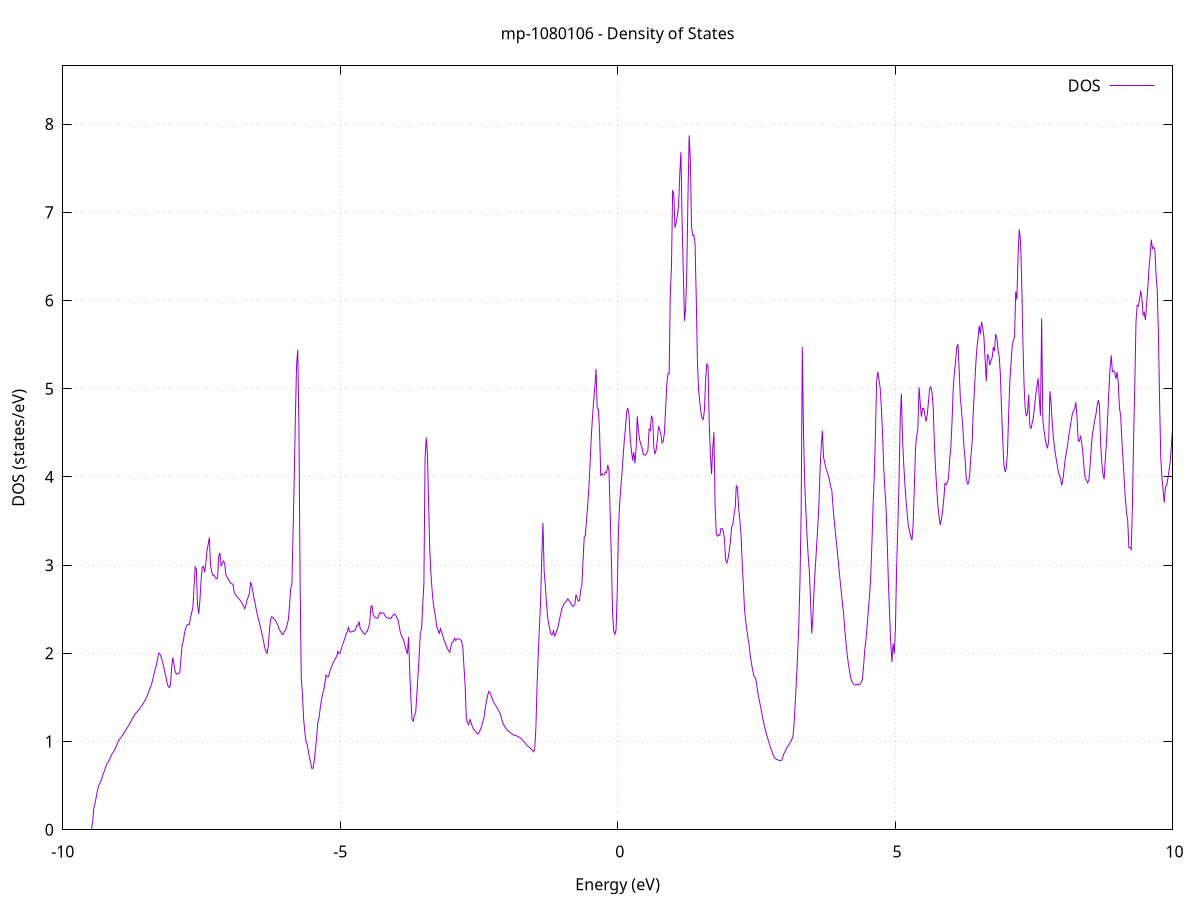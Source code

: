 set title 'mp-1080106 - Density of States'
set xlabel 'Energy (eV)'
set ylabel 'DOS (states/eV)'
set grid
set xrange [-10:10]
set yrange [0:8.660]
set xzeroaxis lt -1
set terminal png size 800,600
set output 'mp-1080106_dos_gnuplot.png'
plot '-' using 1:2 with lines title 'DOS'
-23.677100 0.000000
-23.655800 0.000000
-23.634600 0.000000
-23.613300 0.000000
-23.592100 0.000000
-23.570800 0.000000
-23.549600 0.000000
-23.528300 0.000000
-23.507100 0.000000
-23.485800 0.000000
-23.464600 0.000000
-23.443400 0.000000
-23.422100 0.000000
-23.400900 0.000000
-23.379600 0.000000
-23.358400 0.000000
-23.337100 0.000000
-23.315900 0.000000
-23.294600 0.000000
-23.273400 0.000000
-23.252100 0.000000
-23.230900 0.000000
-23.209600 0.000000
-23.188400 0.000000
-23.167100 0.000000
-23.145900 0.000000
-23.124600 0.000000
-23.103400 0.000000
-23.082100 0.000000
-23.060900 0.000000
-23.039600 0.000000
-23.018400 0.000000
-22.997200 0.000000
-22.975900 0.000000
-22.954700 0.000000
-22.933400 0.000000
-22.912200 0.000000
-22.890900 0.000000
-22.869700 0.000000
-22.848400 0.000000
-22.827200 0.000000
-22.805900 0.000000
-22.784700 0.000000
-22.763400 0.000000
-22.742200 0.000000
-22.720900 0.000000
-22.699700 0.000000
-22.678400 0.000000
-22.657200 0.000000
-22.635900 0.000000
-22.614700 0.000000
-22.593400 0.000000
-22.572200 0.000000
-22.551000 0.000000
-22.529700 0.000000
-22.508500 0.000000
-22.487200 0.000000
-22.466000 0.000000
-22.444700 0.000000
-22.423500 0.000000
-22.402200 0.000000
-22.381000 0.000000
-22.359700 0.000000
-22.338500 0.000000
-22.317200 0.000000
-22.296000 0.000000
-22.274700 0.000000
-22.253500 0.000000
-22.232200 0.000000
-22.211000 0.000000
-22.189700 0.000000
-22.168500 0.000000
-22.147200 0.000000
-22.126000 0.000000
-22.104800 0.000000
-22.083500 0.000000
-22.062300 0.000000
-22.041000 0.000000
-22.019800 0.000000
-21.998500 0.000000
-21.977300 0.000000
-21.956000 0.000000
-21.934800 0.000000
-21.913500 0.000000
-21.892300 0.000000
-21.871000 0.000000
-21.849800 0.000000
-21.828500 0.000000
-21.807300 0.000000
-21.786000 0.000000
-21.764800 0.000000
-21.743500 1240.089900
-21.722300 81.276200
-21.701000 425.955100
-21.679800 113.403300
-21.658600 98.807900
-21.637300 430.445800
-21.616100 166.129800
-21.594800 257.179900
-21.573600 245.486700
-21.552300 227.219400
-21.531100 141.057400
-21.509800 408.120600
-21.488600 216.134100
-21.467300 426.040800
-21.446100 156.819800
-21.424800 442.219700
-21.403600 0.000000
-21.382300 0.000000
-21.361100 0.000000
-21.339800 0.000000
-21.318600 0.000000
-21.297300 0.000000
-21.276100 0.000000
-21.254800 0.000000
-21.233600 0.000000
-21.212400 0.000000
-21.191100 0.000000
-21.169900 0.000000
-21.148600 0.000000
-21.127400 0.000000
-21.106100 0.000000
-21.084900 0.000000
-21.063600 0.000000
-21.042400 0.000000
-21.021100 0.000000
-20.999900 0.000000
-20.978600 0.000000
-20.957400 0.000000
-20.936100 0.000000
-20.914900 0.000000
-20.893600 0.000000
-20.872400 0.000000
-20.851100 0.000000
-20.829900 0.000000
-20.808600 0.000000
-20.787400 0.000000
-20.766200 0.000000
-20.744900 0.000000
-20.723700 0.000000
-20.702400 0.000000
-20.681200 0.000000
-20.659900 0.000000
-20.638700 0.000000
-20.617400 0.000000
-20.596200 0.000000
-20.574900 0.000000
-20.553700 0.000000
-20.532400 0.000000
-20.511200 0.000000
-20.489900 0.000000
-20.468700 0.000000
-20.447400 0.000000
-20.426200 0.000000
-20.404900 0.000000
-20.383700 0.000000
-20.362400 0.000000
-20.341200 0.000000
-20.320000 0.000000
-20.298700 0.000000
-20.277500 0.000000
-20.256200 0.000000
-20.235000 0.000000
-20.213700 0.000000
-20.192500 0.000000
-20.171200 0.000000
-20.150000 0.000000
-20.128700 0.000000
-20.107500 0.000000
-20.086200 0.000000
-20.065000 0.000000
-20.043700 0.000000
-20.022500 0.000000
-20.001200 0.000000
-19.980000 0.000000
-19.958700 0.000000
-19.937500 0.000000
-19.916200 0.000000
-19.895000 0.000000
-19.873800 0.000000
-19.852500 0.000000
-19.831300 0.000000
-19.810000 0.000000
-19.788800 0.000000
-19.767500 0.000000
-19.746300 0.000000
-19.725000 0.000000
-19.703800 0.000000
-19.682500 0.000000
-19.661300 0.000000
-19.640000 0.000000
-19.618800 0.000000
-19.597500 0.000000
-19.576300 0.000000
-19.555000 0.000000
-19.533800 0.000000
-19.512500 0.000000
-19.491300 0.000000
-19.470000 0.000000
-19.448800 0.000000
-19.427600 0.000000
-19.406300 0.000000
-19.385100 0.000000
-19.363800 0.000000
-19.342600 0.000000
-19.321300 0.000000
-19.300100 0.000000
-19.278800 0.000000
-19.257600 0.000000
-19.236300 0.000000
-19.215100 0.000000
-19.193800 0.000000
-19.172600 0.000000
-19.151300 0.000000
-19.130100 0.000000
-19.108800 0.000000
-19.087600 0.000000
-19.066300 0.000000
-19.045100 0.000000
-19.023800 0.000000
-19.002600 0.000000
-18.981400 0.000000
-18.960100 0.000000
-18.938900 0.000000
-18.917600 0.000000
-18.896400 0.000000
-18.875100 0.000000
-18.853900 0.000000
-18.832600 0.000000
-18.811400 0.000000
-18.790100 0.000000
-18.768900 0.000000
-18.747600 0.000000
-18.726400 0.000000
-18.705100 0.000000
-18.683900 0.000000
-18.662600 0.000000
-18.641400 0.000000
-18.620100 0.000000
-18.598900 0.000000
-18.577600 0.000000
-18.556400 0.000000
-18.535200 0.000000
-18.513900 0.000000
-18.492700 0.000000
-18.471400 0.000000
-18.450200 0.000000
-18.428900 0.000000
-18.407700 0.000000
-18.386400 0.000000
-18.365200 0.000000
-18.343900 0.000000
-18.322700 0.000000
-18.301400 0.000000
-18.280200 0.000000
-18.258900 0.000000
-18.237700 0.000000
-18.216400 0.000000
-18.195200 0.000000
-18.173900 0.000000
-18.152700 0.000000
-18.131400 0.000000
-18.110200 0.000000
-18.089000 0.000000
-18.067700 0.000000
-18.046500 0.000000
-18.025200 0.000000
-18.004000 0.000000
-17.982700 0.000000
-17.961500 0.000000
-17.940200 0.000000
-17.919000 0.000000
-17.897700 0.000000
-17.876500 0.000000
-17.855200 0.000000
-17.834000 0.000000
-17.812700 0.000000
-17.791500 0.000000
-17.770200 0.000000
-17.749000 0.000000
-17.727700 0.000000
-17.706500 0.000000
-17.685200 0.000000
-17.664000 0.000000
-17.642800 0.000000
-17.621500 0.000000
-17.600300 0.000000
-17.579000 0.000000
-17.557800 0.000000
-17.536500 0.000000
-17.515300 0.000000
-17.494000 0.000000
-17.472800 0.000000
-17.451500 0.000000
-17.430300 0.000000
-17.409000 0.000000
-17.387800 0.000000
-17.366500 0.000000
-17.345300 0.000000
-17.324000 0.000000
-17.302800 0.000000
-17.281500 0.000000
-17.260300 0.000000
-17.239100 0.000000
-17.217800 0.000000
-17.196600 0.000000
-17.175300 0.000000
-17.154100 0.000000
-17.132800 0.000000
-17.111600 0.000000
-17.090300 0.000000
-17.069100 0.000000
-17.047800 0.000000
-17.026600 0.000000
-17.005300 0.000000
-16.984100 0.000000
-16.962800 0.000000
-16.941600 0.000000
-16.920300 0.000000
-16.899100 0.000000
-16.877800 0.000000
-16.856600 0.000000
-16.835300 0.000000
-16.814100 0.000000
-16.792900 0.000000
-16.771600 0.000000
-16.750400 0.000000
-16.729100 0.000000
-16.707900 0.000000
-16.686600 0.000000
-16.665400 0.000000
-16.644100 0.000000
-16.622900 0.000000
-16.601600 0.000000
-16.580400 0.000000
-16.559100 0.000000
-16.537900 0.000000
-16.516600 0.000000
-16.495400 0.000000
-16.474100 0.000000
-16.452900 0.000000
-16.431600 0.000000
-16.410400 0.000000
-16.389100 0.000000
-16.367900 0.000000
-16.346700 0.000000
-16.325400 0.000000
-16.304200 0.000000
-16.282900 0.000000
-16.261700 0.000000
-16.240400 0.000000
-16.219200 0.000000
-16.197900 0.000000
-16.176700 0.000000
-16.155400 0.000000
-16.134200 0.000000
-16.112900 0.000000
-16.091700 0.000000
-16.070400 0.000000
-16.049200 0.000000
-16.027900 0.000000
-16.006700 0.000000
-15.985400 0.000000
-15.964200 0.000000
-15.942900 0.000000
-15.921700 0.000000
-15.900500 0.000000
-15.879200 0.000000
-15.858000 0.000000
-15.836700 0.000000
-15.815500 0.000000
-15.794200 0.000000
-15.773000 0.000000
-15.751700 0.000000
-15.730500 0.000000
-15.709200 0.000000
-15.688000 0.000000
-15.666700 0.000000
-15.645500 0.000000
-15.624200 0.000000
-15.603000 0.000000
-15.581700 0.000000
-15.560500 0.000000
-15.539200 0.000000
-15.518000 0.000000
-15.496700 0.000000
-15.475500 0.000000
-15.454300 0.000000
-15.433000 0.000000
-15.411800 0.000000
-15.390500 0.000000
-15.369300 0.000000
-15.348000 0.000000
-15.326800 0.000000
-15.305500 0.000000
-15.284300 0.000000
-15.263000 0.000000
-15.241800 0.000000
-15.220500 0.000000
-15.199300 0.000000
-15.178000 0.000000
-15.156800 0.000000
-15.135500 0.000000
-15.114300 0.000000
-15.093000 0.000000
-15.071800 0.000000
-15.050500 0.000000
-15.029300 0.000000
-15.008100 0.000000
-14.986800 0.000000
-14.965600 0.000000
-14.944300 0.000000
-14.923100 0.000000
-14.901800 0.000000
-14.880600 0.000000
-14.859300 0.000000
-14.838100 0.000000
-14.816800 0.000000
-14.795600 0.000000
-14.774300 0.000000
-14.753100 0.000000
-14.731800 0.000000
-14.710600 0.000000
-14.689300 0.000000
-14.668100 0.000000
-14.646800 0.000000
-14.625600 0.000000
-14.604300 0.000000
-14.583100 0.000000
-14.561900 0.000000
-14.540600 0.000000
-14.519400 0.000000
-14.498100 0.000000
-14.476900 0.000000
-14.455600 0.000000
-14.434400 0.000000
-14.413100 0.000000
-14.391900 0.000000
-14.370600 0.000000
-14.349400 0.000000
-14.328100 0.000000
-14.306900 0.000000
-14.285600 0.000000
-14.264400 0.000000
-14.243100 0.000000
-14.221900 0.000000
-14.200600 0.000000
-14.179400 0.000000
-14.158100 0.000000
-14.136900 0.000000
-14.115700 0.000000
-14.094400 0.000000
-14.073200 0.000000
-14.051900 0.000000
-14.030700 0.000000
-14.009400 0.000000
-13.988200 0.000000
-13.966900 0.000000
-13.945700 0.000000
-13.924400 0.000000
-13.903200 0.000000
-13.881900 0.000000
-13.860700 0.000000
-13.839400 0.000000
-13.818200 0.000000
-13.796900 0.000000
-13.775700 0.000000
-13.754400 0.000000
-13.733200 0.000000
-13.711900 0.000000
-13.690700 0.000000
-13.669500 0.000000
-13.648200 0.000000
-13.627000 0.000000
-13.605700 0.000000
-13.584500 0.000000
-13.563200 0.000000
-13.542000 0.000000
-13.520700 0.000000
-13.499500 0.000000
-13.478200 0.000000
-13.457000 0.000000
-13.435700 0.000000
-13.414500 0.000000
-13.393200 0.000000
-13.372000 0.000000
-13.350700 0.000000
-13.329500 0.000000
-13.308200 0.000000
-13.287000 0.000000
-13.265700 0.000000
-13.244500 0.000000
-13.223300 0.000000
-13.202000 0.000000
-13.180800 0.000000
-13.159500 0.000000
-13.138300 0.000000
-13.117000 0.000000
-13.095800 0.000000
-13.074500 0.000000
-13.053300 0.000000
-13.032000 0.000000
-13.010800 0.000000
-12.989500 0.000000
-12.968300 0.000000
-12.947000 0.000000
-12.925800 0.000000
-12.904500 0.000000
-12.883300 0.000000
-12.862000 0.000000
-12.840800 0.000000
-12.819500 0.000000
-12.798300 0.000000
-12.777100 0.000000
-12.755800 0.000000
-12.734600 0.000000
-12.713300 0.000000
-12.692100 0.000000
-12.670800 0.000000
-12.649600 0.000000
-12.628300 0.000000
-12.607100 0.000000
-12.585800 0.000000
-12.564600 0.000000
-12.543300 0.000000
-12.522100 0.000000
-12.500800 0.000000
-12.479600 0.000000
-12.458300 0.000000
-12.437100 0.000000
-12.415800 0.000000
-12.394600 0.000000
-12.373300 0.000000
-12.352100 0.000000
-12.330900 0.000000
-12.309600 0.000000
-12.288400 0.000000
-12.267100 0.000000
-12.245900 0.000000
-12.224600 0.000000
-12.203400 0.000000
-12.182100 0.000000
-12.160900 0.000000
-12.139600 0.000000
-12.118400 0.000000
-12.097100 0.000000
-12.075900 0.000000
-12.054600 0.000000
-12.033400 0.000000
-12.012100 0.000000
-11.990900 0.000000
-11.969600 0.000000
-11.948400 0.000000
-11.927100 0.000000
-11.905900 0.000000
-11.884700 0.000000
-11.863400 0.000000
-11.842200 0.000000
-11.820900 0.000000
-11.799700 0.000000
-11.778400 0.000000
-11.757200 0.000000
-11.735900 0.000000
-11.714700 0.000000
-11.693400 0.000000
-11.672200 0.000000
-11.650900 0.000000
-11.629700 0.000000
-11.608400 0.000000
-11.587200 0.000000
-11.565900 0.000000
-11.544700 0.000000
-11.523400 0.000000
-11.502200 0.000000
-11.480900 0.000000
-11.459700 0.000000
-11.438500 0.000000
-11.417200 0.000000
-11.396000 0.000000
-11.374700 0.000000
-11.353500 0.000000
-11.332200 0.000000
-11.311000 0.000000
-11.289700 0.000000
-11.268500 0.000000
-11.247200 0.000000
-11.226000 0.000000
-11.204700 0.000000
-11.183500 0.000000
-11.162200 0.000000
-11.141000 0.000000
-11.119700 0.000000
-11.098500 0.000000
-11.077200 0.000000
-11.056000 0.000000
-11.034700 0.000000
-11.013500 0.000000
-10.992300 0.000000
-10.971000 0.000000
-10.949800 0.000000
-10.928500 0.000000
-10.907300 0.000000
-10.886000 0.000000
-10.864800 0.000000
-10.843500 0.000000
-10.822300 0.000000
-10.801000 0.000000
-10.779800 0.000000
-10.758500 0.000000
-10.737300 0.000000
-10.716000 0.000000
-10.694800 0.000000
-10.673500 0.000000
-10.652300 0.000000
-10.631000 0.000000
-10.609800 0.000000
-10.588500 0.000000
-10.567300 0.000000
-10.546100 0.000000
-10.524800 0.000000
-10.503600 0.000000
-10.482300 0.000000
-10.461100 0.000000
-10.439800 0.000000
-10.418600 0.000000
-10.397300 0.000000
-10.376100 0.000000
-10.354800 0.000000
-10.333600 0.000000
-10.312300 0.000000
-10.291100 0.000000
-10.269800 0.000000
-10.248600 0.000000
-10.227300 0.000000
-10.206100 0.000000
-10.184800 0.000000
-10.163600 0.000000
-10.142300 0.000000
-10.121100 0.000000
-10.099900 0.000000
-10.078600 0.000000
-10.057400 0.000000
-10.036100 0.000000
-10.014900 0.000000
-9.993600 0.000000
-9.972400 0.000000
-9.951100 0.000000
-9.929900 0.000000
-9.908600 0.000000
-9.887400 0.000000
-9.866100 0.000000
-9.844900 0.000000
-9.823600 0.000000
-9.802400 0.000000
-9.781100 0.000000
-9.759900 0.000000
-9.738600 0.000000
-9.717400 0.000000
-9.696100 0.000000
-9.674900 0.000000
-9.653700 0.000000
-9.632400 0.000000
-9.611200 0.000000
-9.589900 0.000000
-9.568700 0.000000
-9.547400 0.000000
-9.526200 0.000000
-9.504900 0.000000
-9.483700 0.004100
-9.462400 0.086300
-9.441200 0.242100
-9.419900 0.295200
-9.398700 0.367900
-9.377400 0.439400
-9.356200 0.493800
-9.334900 0.524400
-9.313700 0.550600
-9.292400 0.589300
-9.271200 0.636800
-9.249900 0.665400
-9.228700 0.708900
-9.207500 0.747100
-9.186200 0.760600
-9.165000 0.786800
-9.143700 0.816900
-9.122500 0.847000
-9.101200 0.871600
-9.080000 0.890200
-9.058700 0.913800
-9.037500 0.945800
-9.016200 0.980500
-8.995000 1.007900
-8.973700 1.028900
-8.952500 1.046300
-8.931200 1.064100
-8.910000 1.084500
-8.888700 1.106600
-8.867500 1.128100
-8.846200 1.149000
-8.825000 1.169500
-8.803700 1.192200
-8.782500 1.215500
-8.761300 1.240700
-8.740000 1.269000
-8.718800 1.288100
-8.697500 1.308800
-8.676300 1.327300
-8.655000 1.341600
-8.633800 1.356600
-8.612500 1.373800
-8.591300 1.391600
-8.570000 1.409200
-8.548800 1.433400
-8.527500 1.456400
-8.506300 1.481800
-8.485000 1.510500
-8.463800 1.541900
-8.442500 1.577400
-8.421300 1.616100
-8.400000 1.650400
-8.378800 1.703000
-8.357500 1.764000
-8.336300 1.813100
-8.315100 1.861700
-8.293800 1.930300
-8.272600 2.002100
-8.251300 1.995600
-8.230100 1.961700
-8.208800 1.916900
-8.187600 1.863400
-8.166300 1.801400
-8.145100 1.746200
-8.123800 1.672600
-8.102600 1.628600
-8.081300 1.611600
-8.060100 1.637300
-8.038800 1.830000
-8.017600 1.953200
-7.996300 1.876200
-7.975100 1.796700
-7.953800 1.768000
-7.932600 1.768700
-7.911300 1.770100
-7.890100 1.788500
-7.868900 1.950300
-7.847600 2.098800
-7.826400 2.141400
-7.805100 2.236600
-7.783900 2.286900
-7.762600 2.320800
-7.741400 2.329400
-7.720100 2.327700
-7.698900 2.401200
-7.677600 2.462600
-7.656400 2.512700
-7.635100 2.743900
-7.613900 2.978500
-7.592600 2.957400
-7.571400 2.550400
-7.550100 2.448500
-7.528900 2.597300
-7.507600 2.826200
-7.486400 2.979800
-7.465100 2.984000
-7.443900 2.918800
-7.422700 3.012700
-7.401400 3.165500
-7.380200 3.233500
-7.358900 3.312900
-7.337700 3.004300
-7.316400 2.922900
-7.295200 2.883400
-7.273900 2.885600
-7.252700 2.861400
-7.231400 2.845300
-7.210200 2.852400
-7.188900 3.100100
-7.167700 3.139200
-7.146400 2.993400
-7.125200 3.019800
-7.103900 3.046500
-7.082700 3.020400
-7.061400 2.895600
-7.040200 2.864900
-7.018900 2.844200
-6.997700 2.819700
-6.976500 2.795000
-6.955200 2.787800
-6.934000 2.784700
-6.912700 2.698500
-6.891500 2.671300
-6.870200 2.648100
-6.849000 2.632100
-6.827700 2.620400
-6.806500 2.604100
-6.785200 2.584100
-6.764000 2.563500
-6.742700 2.538600
-6.721500 2.506000
-6.700200 2.547000
-6.679000 2.604700
-6.657700 2.640600
-6.636500 2.677100
-6.615200 2.809300
-6.594000 2.763300
-6.572700 2.698300
-6.551500 2.617700
-6.530300 2.554600
-6.509000 2.482800
-6.487800 2.421900
-6.466500 2.373400
-6.445300 2.315800
-6.424000 2.260100
-6.402800 2.198300
-6.381500 2.133400
-6.360300 2.067800
-6.339000 2.019500
-6.317800 1.999600
-6.296500 2.079400
-6.275300 2.267700
-6.254000 2.387800
-6.232800 2.416300
-6.211500 2.402600
-6.190300 2.388200
-6.169000 2.375000
-6.147800 2.346200
-6.126500 2.323500
-6.105300 2.277400
-6.084100 2.254400
-6.062800 2.234200
-6.041600 2.211400
-6.020300 2.222700
-5.999100 2.261000
-5.977800 2.273300
-5.956600 2.327900
-5.935300 2.378400
-5.914100 2.537800
-5.892800 2.734200
-5.871600 2.780200
-5.850300 3.348700
-5.829100 3.971300
-5.807800 4.688300
-5.786600 5.265500
-5.765300 5.442700
-5.744100 4.546700
-5.722800 2.784800
-5.701600 1.713700
-5.680300 1.540500
-5.659100 1.253800
-5.637900 1.111900
-5.616600 1.002900
-5.595400 0.966500
-5.574100 0.890400
-5.552900 0.816800
-5.531600 0.756500
-5.510400 0.693500
-5.489100 0.697400
-5.467900 0.784600
-5.446600 0.908100
-5.425400 1.048300
-5.404100 1.221200
-5.382900 1.262200
-5.361600 1.372100
-5.340400 1.466400
-5.319100 1.529800
-5.297900 1.583500
-5.276600 1.663700
-5.255400 1.753900
-5.234100 1.735100
-5.212900 1.734200
-5.191700 1.784100
-5.170400 1.825300
-5.149200 1.859100
-5.127900 1.890000
-5.106700 1.918400
-5.085400 1.941600
-5.064200 1.967800
-5.042900 2.022900
-5.021700 1.995800
-5.000400 2.005700
-4.979200 2.055800
-4.957900 2.094300
-4.936700 2.132900
-4.915400 2.173800
-4.894200 2.217600
-4.872900 2.247500
-4.851700 2.293700
-4.830400 2.244100
-4.809200 2.241500
-4.787900 2.247500
-4.766700 2.251400
-4.745500 2.253200
-4.724200 2.267300
-4.703000 2.312300
-4.681700 2.316500
-4.660500 2.361000
-4.639200 2.281600
-4.618000 2.262500
-4.596700 2.245900
-4.575500 2.222700
-4.554200 2.214300
-4.533000 2.240400
-4.511700 2.247900
-4.490500 2.293000
-4.469200 2.340000
-4.448000 2.524400
-4.426700 2.539300
-4.405500 2.440400
-4.384200 2.419100
-4.363000 2.405600
-4.341700 2.398700
-4.320500 2.398900
-4.299300 2.447200
-4.278000 2.465000
-4.256800 2.451100
-4.235500 2.456900
-4.214300 2.455900
-4.193000 2.426700
-4.171800 2.411100
-4.150500 2.404300
-4.129300 2.398700
-4.108000 2.401400
-4.086800 2.392200
-4.065500 2.416900
-4.044300 2.435300
-4.023000 2.445600
-4.001800 2.435500
-3.980500 2.402600
-3.959300 2.383500
-3.938000 2.313300
-3.916800 2.238400
-3.895500 2.201700
-3.874300 2.171400
-3.853100 2.141800
-3.831800 2.086700
-3.810600 2.033700
-3.789300 1.993300
-3.768100 2.187200
-3.746800 1.788300
-3.725600 1.475200
-3.704300 1.246000
-3.683100 1.230700
-3.661800 1.304400
-3.640600 1.320900
-3.619300 1.529900
-3.598100 1.748800
-3.576800 1.978500
-3.555600 2.234100
-3.534300 2.276500
-3.513100 2.546000
-3.491800 2.787300
-3.470600 4.215400
-3.449300 4.447300
-3.428100 4.260300
-3.406900 3.700000
-3.385600 3.165500
-3.364400 2.894400
-3.343100 2.711400
-3.321900 2.561600
-3.300600 2.478800
-3.279400 2.401400
-3.258100 2.292400
-3.236900 2.265100
-3.215600 2.221300
-3.194400 2.281600
-3.173100 2.241100
-3.151900 2.202100
-3.130600 2.153600
-3.109400 2.120100
-3.088100 2.087400
-3.066900 2.055300
-3.045600 2.027600
-3.024400 2.012600
-3.003100 2.085900
-2.981900 2.128200
-2.960700 2.132000
-2.939400 2.172100
-2.918200 2.146700
-2.896900 2.162100
-2.875700 2.165500
-2.854400 2.162900
-2.833200 2.154000
-2.811900 2.138900
-2.790700 2.068300
-2.769400 1.847000
-2.748200 1.630400
-2.726900 1.255500
-2.705700 1.209200
-2.684400 1.190300
-2.663200 1.255100
-2.641900 1.215300
-2.620700 1.175600
-2.599400 1.144800
-2.578200 1.128500
-2.556900 1.112600
-2.535700 1.092500
-2.514500 1.087200
-2.493200 1.104800
-2.472000 1.138100
-2.450700 1.177300
-2.429500 1.222400
-2.408200 1.273400
-2.387000 1.376000
-2.365700 1.450500
-2.344500 1.518600
-2.323200 1.568800
-2.302000 1.556600
-2.280700 1.523900
-2.259500 1.482800
-2.238200 1.451700
-2.217000 1.426800
-2.195700 1.406300
-2.174500 1.383600
-2.153200 1.360700
-2.132000 1.336700
-2.110700 1.310900
-2.089500 1.251800
-2.068300 1.213000
-2.047000 1.183400
-2.025800 1.161300
-2.004500 1.143000
-1.983300 1.127600
-1.962000 1.114800
-1.940800 1.103800
-1.919500 1.093800
-1.898300 1.084600
-1.877000 1.076300
-1.855800 1.070200
-1.834500 1.067800
-1.813300 1.062300
-1.792000 1.055600
-1.770800 1.047100
-1.749500 1.039500
-1.728300 1.024800
-1.707000 1.010800
-1.685800 0.997500
-1.664500 0.982600
-1.643300 0.965200
-1.622100 0.949500
-1.600800 0.939300
-1.579600 0.928000
-1.558300 0.915000
-1.537100 0.900500
-1.515800 0.884300
-1.494600 0.913600
-1.473300 1.155900
-1.452100 1.645500
-1.430800 1.987400
-1.409600 2.300800
-1.388300 2.585300
-1.367100 3.103800
-1.345800 3.478900
-1.324600 2.928400
-1.303300 2.772300
-1.282100 2.565500
-1.260800 2.408300
-1.239600 2.323600
-1.218300 2.257900
-1.197100 2.210900
-1.175900 2.213700
-1.154600 2.255400
-1.133400 2.196400
-1.112100 2.226400
-1.090900 2.266500
-1.069600 2.314600
-1.048400 2.379800
-1.027100 2.444400
-1.005900 2.505000
-0.984600 2.535000
-0.963400 2.564200
-0.942100 2.578400
-0.920900 2.592600
-0.899600 2.618500
-0.878400 2.603100
-0.857100 2.581500
-0.835900 2.560300
-0.814600 2.534600
-0.793400 2.533800
-0.772100 2.553500
-0.750900 2.665900
-0.729700 2.629400
-0.708400 2.592300
-0.687200 2.600500
-0.665900 2.716800
-0.644700 2.771500
-0.623400 3.055300
-0.602200 3.316200
-0.580900 3.340000
-0.559700 3.520000
-0.538400 3.690000
-0.517200 3.893900
-0.495900 4.162700
-0.474700 4.458300
-0.453400 4.676700
-0.432200 4.863500
-0.410900 5.019200
-0.389700 5.224700
-0.368400 4.778000
-0.347200 4.769400
-0.325900 4.521800
-0.304700 4.011100
-0.283500 4.037600
-0.262200 4.025000
-0.241000 4.024600
-0.219700 4.056800
-0.198500 4.047600
-0.177200 4.137300
-0.156000 4.071900
-0.134700 3.577300
-0.113500 3.101500
-0.092200 2.473300
-0.071000 2.255400
-0.049700 2.215500
-0.028500 2.264200
-0.007200 2.688800
0.014000 3.373900
0.035300 3.694300
0.056500 3.869900
0.077800 4.038600
0.099000 4.233500
0.120300 4.416200
0.141500 4.557800
0.162700 4.739400
0.184000 4.780300
0.205200 4.703300
0.226500 4.433500
0.247700 4.304300
0.269000 4.187100
0.290200 4.282100
0.311500 4.153900
0.332700 4.315400
0.354000 4.687100
0.375200 4.522600
0.396500 4.421400
0.417700 4.366800
0.439000 4.333300
0.460200 4.258600
0.481500 4.248400
0.502700 4.248100
0.524000 4.273500
0.545200 4.298800
0.566500 4.539900
0.587700 4.526600
0.608900 4.686500
0.630200 4.668200
0.651400 4.336500
0.672700 4.259900
0.693900 4.304600
0.715200 4.419100
0.736400 4.574700
0.757700 4.540200
0.778900 4.483200
0.800200 4.386600
0.821400 4.404200
0.842700 4.496800
0.863900 4.760300
0.885200 5.044700
0.906400 5.170500
0.927700 5.168300
0.948900 6.064800
0.970200 6.385000
0.991400 7.252700
1.012700 7.192400
1.033900 6.823300
1.055100 6.883800
1.076400 6.964200
1.097600 7.068500
1.118900 7.420400
1.140100 7.681300
1.161400 6.900400
1.182600 6.336900
1.203900 5.769700
1.225100 5.911800
1.246400 6.344100
1.267600 7.187600
1.288900 7.872300
1.310100 7.603800
1.331400 6.839000
1.352600 6.739200
1.373900 6.742700
1.395100 6.638500
1.416400 6.038900
1.437600 5.308200
1.458900 4.989200
1.480100 4.852300
1.501300 4.731700
1.522600 4.660300
1.543800 4.650700
1.565100 4.761000
1.586300 5.112300
1.607600 5.279800
1.628800 5.256000
1.650100 4.609200
1.671300 4.245800
1.692600 4.032300
1.713800 4.320900
1.735100 4.507700
1.756300 3.680800
1.777600 3.357300
1.798800 3.328200
1.820100 3.345600
1.841300 3.337800
1.862600 3.416000
1.883800 3.416100
1.905100 3.383400
1.926300 3.279900
1.947500 3.056500
1.968800 3.024900
1.990000 3.076600
2.011300 3.158900
2.032500 3.262300
2.053800 3.433800
2.075000 3.457400
2.096300 3.560900
2.117500 3.648900
2.138800 3.899700
2.160000 3.878500
2.181300 3.641000
2.202500 3.512900
2.223800 3.345300
2.245000 3.020800
2.266300 2.766000
2.287500 2.492800
2.308800 2.362500
2.330000 2.261200
2.351300 2.169200
2.372500 2.079100
2.393700 1.959000
2.415000 1.872000
2.436200 1.802100
2.457500 1.740700
2.478700 1.727300
2.500000 1.673100
2.521200 1.579700
2.542500 1.501100
2.563700 1.435100
2.585000 1.369300
2.606200 1.292800
2.627500 1.224200
2.648700 1.169000
2.670000 1.112100
2.691200 1.064700
2.712500 1.019400
2.733700 0.976100
2.755000 0.934800
2.776200 0.895500
2.797500 0.859000
2.818700 0.829200
2.839900 0.809800
2.861200 0.798600
2.882400 0.794300
2.903700 0.788100
2.924900 0.784400
2.946200 0.781800
2.967400 0.804300
2.988700 0.851300
3.009900 0.878300
3.031200 0.905600
3.052400 0.934300
3.073700 0.953100
3.094900 0.972300
3.116200 0.994700
3.137400 1.021300
3.158700 1.056900
3.179900 1.199000
3.201200 1.440300
3.222400 1.698300
3.243700 1.988900
3.264900 2.313000
3.286100 2.822000
3.307400 3.602000
3.328600 5.473400
3.349900 4.496700
3.371100 3.936100
3.392400 3.612700
3.413600 3.330100
3.434900 3.093800
3.456100 2.923200
3.477400 2.573300
3.498600 2.226000
3.519900 2.435100
3.541100 2.730100
3.562400 2.971000
3.583600 3.189900
3.604900 3.414900
3.626100 3.669900
3.647400 4.068600
3.668600 4.333600
3.689900 4.525100
3.711100 4.220700
3.732300 4.165600
3.753600 4.095200
3.774800 4.062600
3.796100 4.013000
3.817300 3.967200
3.838600 3.893800
3.859800 3.848200
3.881100 3.666700
3.902300 3.510700
3.923600 3.372400
3.944800 3.250100
3.966100 3.110100
3.987300 2.970600
4.008600 2.831500
4.029800 2.706700
4.051100 2.561300
4.072300 2.447300
4.093600 2.271000
4.114800 2.127700
4.136000 1.988600
4.157300 1.887400
4.178500 1.803200
4.199800 1.726200
4.221000 1.681600
4.242300 1.658800
4.263500 1.647200
4.284800 1.641000
4.306000 1.645200
4.327300 1.651300
4.348500 1.641700
4.369800 1.654900
4.391000 1.675700
4.412300 1.705100
4.433500 1.866500
4.454800 2.044900
4.476000 2.163100
4.497300 2.320500
4.518500 2.488100
4.539800 2.650000
4.561000 2.868000
4.582200 3.238800
4.603500 3.668900
4.624700 4.005700
4.646000 4.480000
4.667200 5.082200
4.688500 5.192200
4.709700 5.104100
4.731000 5.012800
4.752200 4.792200
4.773500 4.513400
4.794700 4.112300
4.816000 3.867900
4.837200 3.656500
4.858500 3.264100
4.879700 2.809900
4.901000 2.448200
4.922200 2.111800
4.943500 1.901300
4.964700 2.113900
4.986000 1.996600
5.007200 2.310400
5.028400 2.976700
5.049700 3.447400
5.070900 3.945100
5.092200 4.637300
5.113400 4.945100
5.134700 4.426400
5.155900 4.145400
5.177200 3.916600
5.198400 3.730100
5.219700 3.566800
5.240900 3.438700
5.262200 3.386100
5.283400 3.323300
5.304700 3.284400
5.325900 3.459700
5.347200 3.885000
5.368400 4.321600
5.389700 4.467000
5.410900 4.540400
5.432200 5.016800
5.453400 4.835200
5.474600 4.683100
5.495900 4.776400
5.517100 4.779200
5.538400 4.696200
5.559600 4.626800
5.580900 4.713000
5.602100 4.853400
5.623400 5.002700
5.644600 5.021800
5.665900 4.955900
5.687100 4.783400
5.708400 4.382600
5.729600 4.094800
5.750900 3.869200
5.772100 3.668600
5.793400 3.542000
5.814600 3.455000
5.835900 3.522600
5.857100 3.619300
5.878400 3.749300
5.899600 3.927200
5.920800 3.910700
5.942100 3.934000
5.963300 3.988600
5.984600 4.202100
6.005800 4.343100
6.027100 4.636300
6.048300 5.008100
6.069600 5.188600
6.090800 5.310900
6.112100 5.472800
6.133300 5.507000
6.154600 5.220400
6.175800 4.897500
6.197100 4.762700
6.218300 4.581900
6.239600 4.354000
6.260800 4.210100
6.282100 3.987400
6.303300 3.922300
6.324600 3.926500
6.345800 4.034000
6.367000 4.239600
6.388300 4.384500
6.409500 4.749100
6.430800 4.987900
6.452000 5.249200
6.473300 5.451200
6.494500 5.567100
6.515800 5.713000
6.537000 5.617300
6.558300 5.758500
6.579500 5.691300
6.600800 5.590700
6.622000 5.343800
6.643300 5.084300
6.664500 5.383800
6.685800 5.371700
6.707000 5.265200
6.728300 5.314600
6.749500 5.352400
6.770800 5.472500
6.792000 5.426600
6.813200 5.620300
6.834500 5.577300
6.855700 5.441500
6.877000 5.359800
6.898200 5.159100
6.919500 4.747700
6.940700 4.418800
6.962000 4.138800
6.983200 4.057200
7.004500 4.102200
7.025700 4.279400
7.047000 4.710600
7.068200 5.078100
7.089500 5.293400
7.110700 5.483900
7.132000 5.548300
7.153200 5.584100
7.174500 6.102300
7.195700 6.010600
7.217000 6.518400
7.238200 6.806500
7.259400 6.686300
7.280700 6.267900
7.301900 5.586100
7.323200 5.072100
7.344400 4.781300
7.365700 4.689000
7.386900 4.729000
7.408200 4.933200
7.429400 4.567500
7.450700 4.550500
7.471900 4.611400
7.493200 4.678400
7.514400 4.798500
7.535700 4.935500
7.556900 5.027900
7.578200 5.119700
7.599400 4.881300
7.620700 4.696300
7.641900 5.797500
7.663200 4.641700
7.684400 4.529400
7.705600 4.430000
7.726900 4.355000
7.748100 4.331700
7.769400 4.415200
7.790600 4.972900
7.811900 4.834700
7.833100 4.604500
7.854400 4.442500
7.875600 4.326300
7.896900 4.231800
7.918100 4.151600
7.939400 4.068900
7.960600 4.016700
7.981900 3.988500
8.003100 3.903800
8.024400 3.963700
8.045600 4.086000
8.066900 4.200300
8.088100 4.281900
8.109400 4.358400
8.130600 4.467400
8.151800 4.545200
8.173100 4.631200
8.194300 4.713000
8.215600 4.751800
8.236800 4.768300
8.258100 4.846800
8.279300 4.676500
8.300600 4.406500
8.321800 4.405100
8.343100 4.466700
8.364300 4.381800
8.385600 4.258300
8.406800 4.092700
8.428100 3.982500
8.449300 3.964800
8.470600 3.932400
8.491800 3.959400
8.513100 4.116400
8.534300 4.324500
8.555600 4.477300
8.576800 4.557800
8.598000 4.639400
8.619300 4.705000
8.640500 4.800200
8.661800 4.870300
8.683000 4.821600
8.704300 4.384200
8.725500 4.164600
8.746800 4.030100
8.768000 3.973900
8.789300 4.203000
8.810500 4.399500
8.831800 4.684300
8.853000 4.973400
8.874300 5.222800
8.895500 5.378800
8.916800 5.193900
8.938000 5.204100
8.959300 5.186500
8.980500 5.112100
9.001800 5.189500
9.023000 5.062700
9.044200 4.782900
9.065500 4.698600
9.086700 4.417800
9.108000 4.201500
9.129200 3.974700
9.150500 3.756500
9.171700 3.591600
9.193000 3.501900
9.214200 3.199500
9.235500 3.200600
9.256700 3.178400
9.278000 3.680700
9.299200 4.440000
9.320500 5.038200
9.341700 5.755400
9.363000 5.945500
9.384200 5.936300
9.405500 6.010300
9.426700 6.111600
9.448000 6.028800
9.469200 5.837100
9.490400 5.863100
9.511700 5.779800
9.532900 5.955900
9.554200 6.138100
9.575400 6.348600
9.596700 6.510000
9.617900 6.690600
9.639200 6.589400
9.660400 6.603600
9.681700 6.579800
9.702900 6.305700
9.724200 6.120300
9.745400 5.654300
9.766700 4.886000
9.787900 4.228500
9.809200 3.999300
9.830400 3.851300
9.851700 3.709100
9.872900 3.890800
9.894200 3.901900
9.915400 3.978100
9.936600 4.068800
9.957900 4.169800
9.979100 4.344900
10.000400 4.549400
10.021600 4.158800
10.042900 4.001900
10.064100 4.320900
10.085400 4.550100
10.106600 4.734000
10.127900 4.717000
10.149100 4.980500
10.170400 5.054600
10.191600 5.157000
10.212900 5.318700
10.234100 5.062000
10.255400 4.848500
10.276600 4.870900
10.297900 4.915900
10.319100 4.961400
10.340400 5.036100
10.361600 5.090600
10.382800 5.142400
10.404100 5.177500
10.425300 5.069600
10.446600 5.036900
10.467800 4.930500
10.489100 4.797800
10.510300 4.876700
10.531600 4.128300
10.552800 2.944400
10.574100 2.638400
10.595300 2.665900
10.616600 2.457000
10.637800 1.769900
10.659100 1.622800
10.680300 1.589600
10.701600 1.640000
10.722800 1.533300
10.744100 1.399000
10.765300 1.488300
10.786600 1.777600
10.807800 1.837000
10.829000 1.913100
10.850300 1.969600
10.871500 2.062900
10.892800 2.105000
10.914000 2.202000
10.935300 2.270000
10.956500 2.330900
10.977800 2.413100
10.999000 2.514400
11.020300 2.681200
11.041500 2.790000
11.062800 2.950800
11.084000 3.329900
11.105300 3.770000
11.126500 4.209600
11.147800 4.435200
11.169000 4.467100
11.190300 4.372600
11.211500 4.318800
11.232800 4.211600
11.254000 4.158500
11.275200 4.132300
11.296500 4.117800
11.317700 4.162400
11.339000 4.238700
11.360200 4.260200
11.381500 4.388200
11.402700 4.606800
11.424000 4.626400
11.445200 4.455800
11.466500 4.474300
11.487700 4.974400
11.509000 5.589900
11.530200 6.123000
11.551500 6.114000
11.572700 6.250000
11.594000 6.354900
11.615200 6.546100
11.636500 6.353200
11.657700 6.101400
11.679000 5.134100
11.700200 4.248100
11.721400 4.151200
11.742700 3.880900
11.763900 3.632100
11.785200 3.479700
11.806400 3.197200
11.827700 3.184500
11.848900 2.954200
11.870200 2.893400
11.891400 2.885400
11.912700 2.946700
11.933900 2.981300
11.955200 2.993800
11.976400 3.041400
11.997700 3.113400
12.018900 3.226600
12.040200 3.368000
12.061400 3.538300
12.082700 3.714700
12.103900 3.847600
12.125200 4.037300
12.146400 4.359100
12.167600 4.771000
12.188900 5.261200
12.210100 5.585500
12.231400 5.877200
12.252600 5.903600
12.273900 5.847100
12.295100 5.712500
12.316400 5.688100
12.337600 5.609600
12.358900 5.568900
12.380100 5.906500
12.401400 6.115000
12.422600 6.285200
12.443900 6.390100
12.465100 6.413300
12.486400 6.229800
12.507600 6.073800
12.528900 6.084200
12.550100 6.178200
12.571400 6.302900
12.592600 6.293100
12.613800 6.018800
12.635100 5.539400
12.656300 5.475400
12.677600 5.334000
12.698800 5.407900
12.720100 5.630900
12.741300 5.362600
12.762600 5.290600
12.783800 5.435200
12.805100 6.105700
12.826300 6.990600
12.847600 6.948000
12.868800 6.751900
12.890100 6.525800
12.911300 6.301200
12.932600 6.121100
12.953800 5.842600
12.975100 5.188300
12.996300 4.303400
13.017600 4.165900
13.038800 4.212200
13.060000 4.414100
13.081300 4.844600
13.102500 5.337200
13.123800 5.383800
13.145000 5.919800
13.166300 6.752000
13.187500 7.227400
13.208800 7.780100
13.230000 8.076200
13.251300 8.063000
13.272500 7.366700
13.293800 6.538800
13.315000 5.872500
13.336300 5.454400
13.357500 5.500100
13.378800 4.988500
13.400000 5.146100
13.421300 5.285900
13.442500 5.600800
13.463800 6.033100
13.485000 6.267800
13.506200 6.257800
13.527500 6.566200
13.548700 6.673400
13.570000 6.521900
13.591200 6.126500
13.612500 5.577000
13.633700 4.954300
13.655000 4.337700
13.676200 4.073100
13.697500 3.884800
13.718700 3.844300
13.740000 3.858300
13.761200 3.877100
13.782500 3.909100
13.803700 4.367200
13.825000 4.918900
13.846200 5.479700
13.867500 5.897800
13.888700 6.371800
13.910000 5.862600
13.931200 5.481700
13.952400 5.147900
13.973700 4.809500
13.994900 4.369500
14.016200 4.107300
14.037400 3.882600
14.058700 3.664800
14.079900 4.046900
14.101200 4.189100
14.122400 4.223300
14.143700 4.296200
14.164900 4.462800
14.186200 4.587100
14.207400 4.595200
14.228700 4.701200
14.249900 4.891700
14.271200 5.140900
14.292400 5.359800
14.313700 5.490900
14.334900 5.501300
14.356200 5.461600
14.377400 5.396100
14.398600 5.485500
14.419900 5.432900
14.441100 5.384800
14.462400 5.372400
14.483600 5.352700
14.504900 5.236100
14.526100 5.271500
14.547400 5.313400
14.568600 5.183200
14.589900 5.177000
14.611100 5.182800
14.632400 5.302300
14.653600 6.180400
14.674900 6.487200
14.696100 6.798300
14.717400 6.044400
14.738600 5.122900
14.759900 4.486400
14.781100 4.106500
14.802400 3.890300
14.823600 3.825900
14.844800 3.890800
14.866100 4.383000
14.887300 4.828800
14.908600 5.097500
14.929800 5.265600
14.951100 5.440100
14.972300 5.564300
14.993600 5.677500
15.014800 5.255300
15.036100 4.958100
15.057300 4.732100
15.078600 4.595300
15.099800 4.522000
15.121100 4.396300
15.142300 4.253600
15.163600 4.113700
15.184800 3.990400
15.206100 3.843900
15.227300 3.490200
15.248600 3.411700
15.269800 3.383800
15.291000 3.678200
15.312300 3.974900
15.333500 4.226300
15.354800 4.326800
15.376000 4.522900
15.397300 4.718100
15.418500 4.934500
15.439800 4.718900
15.461000 4.662000
15.482300 4.547200
15.503500 4.741700
15.524800 4.915400
15.546000 4.690700
15.567300 4.321300
15.588500 3.507300
15.609800 2.398100
15.631000 1.856300
15.652300 1.460000
15.673500 1.122100
15.694800 0.853300
15.716000 0.718400
15.737200 0.641000
15.758500 0.578800
15.779700 0.528200
15.801000 0.481900
15.822200 0.453700
15.843500 0.436400
15.864700 0.428500
15.886000 0.414600
15.907200 0.401000
15.928500 0.387700
15.949700 0.374700
15.971000 0.355300
15.992200 0.337200
16.013500 0.323600
16.034700 0.316400
16.056000 0.310500
16.077200 0.306100
16.098500 0.300800
16.119700 0.295300
16.141000 0.290000
16.162200 0.284200
16.183400 0.278000
16.204700 0.271400
16.225900 0.264400
16.247200 0.257000
16.268400 0.249200
16.289700 0.257400
16.310900 0.236900
16.332200 0.205400
16.353400 0.195600
16.374700 0.186300
16.395900 0.177500
16.417200 0.169200
16.438400 0.161300
16.459700 0.154000
16.480900 0.147100
16.502200 0.140700
16.523400 0.149800
16.544700 0.141100
16.565900 0.131600
16.587200 0.120700
16.608400 0.108300
16.629600 0.094400
16.650900 0.079100
16.672100 0.074200
16.693400 0.071200
16.714600 0.068200
16.735900 0.065200
16.757100 0.062300
16.778400 0.059300
16.799600 0.056300
16.820900 0.053300
16.842100 0.050300
16.863400 0.128700
16.884600 0.017200
16.905900 0.000000
16.927100 0.000000
16.948400 0.000000
16.969600 0.000000
16.990900 0.000000
17.012100 0.000000
17.033400 0.000000
17.054600 0.000000
17.075800 0.000000
17.097100 0.000000
17.118300 0.000000
17.139600 0.000000
17.160800 0.000000
17.182100 0.000000
17.203300 0.000000
17.224600 0.000000
17.245800 0.000000
17.267100 0.000000
17.288300 0.000000
17.309600 0.000000
17.330800 0.000000
17.352100 0.000000
17.373300 0.000000
17.394600 0.000000
17.415800 0.000000
17.437100 0.000000
17.458300 0.000000
17.479600 0.000000
17.500800 0.000000
17.522000 0.000000
17.543300 0.000000
17.564500 0.000000
17.585800 0.000000
17.607000 0.000000
17.628300 0.000000
17.649500 0.000000
17.670800 0.000000
17.692000 0.000000
17.713300 0.000000
17.734500 0.000000
17.755800 0.000000
17.777000 0.000000
17.798300 0.000000
17.819500 0.000000
17.840800 0.000000
17.862000 0.000000
17.883300 0.000000
17.904500 0.000000
17.925800 0.000000
17.947000 0.000000
17.968200 0.000000
17.989500 0.000000
18.010700 0.000000
18.032000 0.000000
18.053200 0.000000
18.074500 0.000000
18.095700 0.000000
18.117000 0.000000
18.138200 0.000000
18.159500 0.000000
18.180700 0.000000
18.202000 0.000000
18.223200 0.000000
18.244500 0.000000
18.265700 0.000000
18.287000 0.000000
18.308200 0.000000
18.329500 0.000000
18.350700 0.000000
18.372000 0.000000
18.393200 0.000000
18.414400 0.000000
18.435700 0.000000
18.456900 0.000000
18.478200 0.000000
18.499400 0.000000
18.520700 0.000000
18.541900 0.000000
18.563200 0.000000
18.584400 0.000000
18.605700 0.000000
18.626900 0.000000
18.648200 0.000000
18.669400 0.000000
18.690700 0.000000
18.711900 0.000000
18.733200 0.000000
18.754400 0.000000
18.775700 0.000000
18.796900 0.000000
18.818200 0.000000
e
